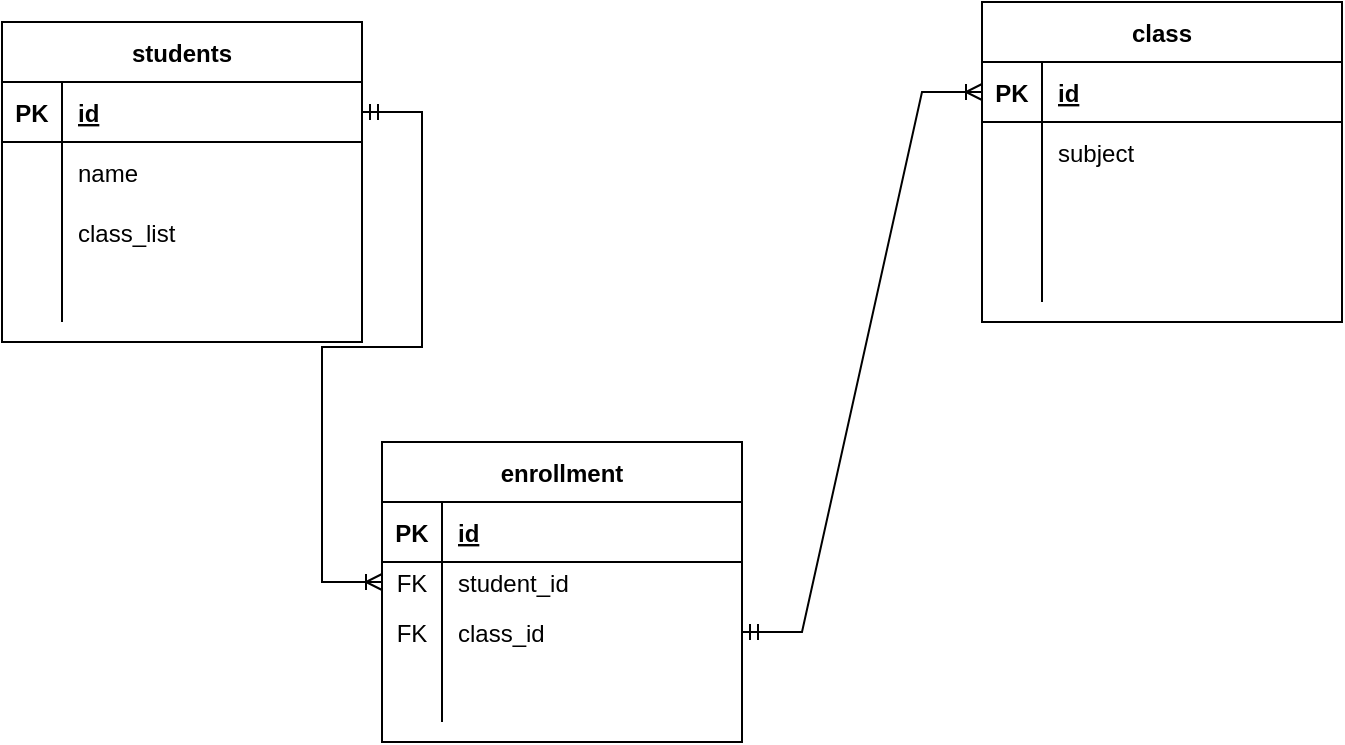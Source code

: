 <mxfile version="20.3.3" type="device"><diagram id="khD3px5t6wYq3h2vCUDW" name="Page-1"><mxGraphModel dx="766" dy="393" grid="1" gridSize="10" guides="1" tooltips="1" connect="1" arrows="1" fold="1" page="1" pageScale="1" pageWidth="850" pageHeight="1100" math="0" shadow="0"><root><mxCell id="0"/><mxCell id="1" parent="0"/><mxCell id="Hdf__NZ24TgTZLBrwV9h-1" value="students" style="shape=table;startSize=30;container=1;collapsible=1;childLayout=tableLayout;fixedRows=1;rowLines=0;fontStyle=1;align=center;resizeLast=1;" vertex="1" parent="1"><mxGeometry x="30" y="40" width="180" height="160" as="geometry"/></mxCell><mxCell id="Hdf__NZ24TgTZLBrwV9h-2" value="" style="shape=tableRow;horizontal=0;startSize=0;swimlaneHead=0;swimlaneBody=0;fillColor=none;collapsible=0;dropTarget=0;points=[[0,0.5],[1,0.5]];portConstraint=eastwest;top=0;left=0;right=0;bottom=1;" vertex="1" parent="Hdf__NZ24TgTZLBrwV9h-1"><mxGeometry y="30" width="180" height="30" as="geometry"/></mxCell><mxCell id="Hdf__NZ24TgTZLBrwV9h-3" value="PK" style="shape=partialRectangle;connectable=0;fillColor=none;top=0;left=0;bottom=0;right=0;fontStyle=1;overflow=hidden;" vertex="1" parent="Hdf__NZ24TgTZLBrwV9h-2"><mxGeometry width="30" height="30" as="geometry"><mxRectangle width="30" height="30" as="alternateBounds"/></mxGeometry></mxCell><mxCell id="Hdf__NZ24TgTZLBrwV9h-4" value="id" style="shape=partialRectangle;connectable=0;fillColor=none;top=0;left=0;bottom=0;right=0;align=left;spacingLeft=6;fontStyle=5;overflow=hidden;" vertex="1" parent="Hdf__NZ24TgTZLBrwV9h-2"><mxGeometry x="30" width="150" height="30" as="geometry"><mxRectangle width="150" height="30" as="alternateBounds"/></mxGeometry></mxCell><mxCell id="Hdf__NZ24TgTZLBrwV9h-5" value="" style="shape=tableRow;horizontal=0;startSize=0;swimlaneHead=0;swimlaneBody=0;fillColor=none;collapsible=0;dropTarget=0;points=[[0,0.5],[1,0.5]];portConstraint=eastwest;top=0;left=0;right=0;bottom=0;" vertex="1" parent="Hdf__NZ24TgTZLBrwV9h-1"><mxGeometry y="60" width="180" height="30" as="geometry"/></mxCell><mxCell id="Hdf__NZ24TgTZLBrwV9h-6" value="" style="shape=partialRectangle;connectable=0;fillColor=none;top=0;left=0;bottom=0;right=0;editable=1;overflow=hidden;" vertex="1" parent="Hdf__NZ24TgTZLBrwV9h-5"><mxGeometry width="30" height="30" as="geometry"><mxRectangle width="30" height="30" as="alternateBounds"/></mxGeometry></mxCell><mxCell id="Hdf__NZ24TgTZLBrwV9h-7" value="name" style="shape=partialRectangle;connectable=0;fillColor=none;top=0;left=0;bottom=0;right=0;align=left;spacingLeft=6;overflow=hidden;" vertex="1" parent="Hdf__NZ24TgTZLBrwV9h-5"><mxGeometry x="30" width="150" height="30" as="geometry"><mxRectangle width="150" height="30" as="alternateBounds"/></mxGeometry></mxCell><mxCell id="Hdf__NZ24TgTZLBrwV9h-8" value="" style="shape=tableRow;horizontal=0;startSize=0;swimlaneHead=0;swimlaneBody=0;fillColor=none;collapsible=0;dropTarget=0;points=[[0,0.5],[1,0.5]];portConstraint=eastwest;top=0;left=0;right=0;bottom=0;" vertex="1" parent="Hdf__NZ24TgTZLBrwV9h-1"><mxGeometry y="90" width="180" height="30" as="geometry"/></mxCell><mxCell id="Hdf__NZ24TgTZLBrwV9h-9" value="" style="shape=partialRectangle;connectable=0;fillColor=none;top=0;left=0;bottom=0;right=0;editable=1;overflow=hidden;" vertex="1" parent="Hdf__NZ24TgTZLBrwV9h-8"><mxGeometry width="30" height="30" as="geometry"><mxRectangle width="30" height="30" as="alternateBounds"/></mxGeometry></mxCell><mxCell id="Hdf__NZ24TgTZLBrwV9h-10" value="class_list" style="shape=partialRectangle;connectable=0;fillColor=none;top=0;left=0;bottom=0;right=0;align=left;spacingLeft=6;overflow=hidden;" vertex="1" parent="Hdf__NZ24TgTZLBrwV9h-8"><mxGeometry x="30" width="150" height="30" as="geometry"><mxRectangle width="150" height="30" as="alternateBounds"/></mxGeometry></mxCell><mxCell id="Hdf__NZ24TgTZLBrwV9h-11" value="" style="shape=tableRow;horizontal=0;startSize=0;swimlaneHead=0;swimlaneBody=0;fillColor=none;collapsible=0;dropTarget=0;points=[[0,0.5],[1,0.5]];portConstraint=eastwest;top=0;left=0;right=0;bottom=0;" vertex="1" parent="Hdf__NZ24TgTZLBrwV9h-1"><mxGeometry y="120" width="180" height="30" as="geometry"/></mxCell><mxCell id="Hdf__NZ24TgTZLBrwV9h-12" value="" style="shape=partialRectangle;connectable=0;fillColor=none;top=0;left=0;bottom=0;right=0;editable=1;overflow=hidden;" vertex="1" parent="Hdf__NZ24TgTZLBrwV9h-11"><mxGeometry width="30" height="30" as="geometry"><mxRectangle width="30" height="30" as="alternateBounds"/></mxGeometry></mxCell><mxCell id="Hdf__NZ24TgTZLBrwV9h-13" value="" style="shape=partialRectangle;connectable=0;fillColor=none;top=0;left=0;bottom=0;right=0;align=left;spacingLeft=6;overflow=hidden;" vertex="1" parent="Hdf__NZ24TgTZLBrwV9h-11"><mxGeometry x="30" width="150" height="30" as="geometry"><mxRectangle width="150" height="30" as="alternateBounds"/></mxGeometry></mxCell><mxCell id="Hdf__NZ24TgTZLBrwV9h-14" value="class" style="shape=table;startSize=30;container=1;collapsible=1;childLayout=tableLayout;fixedRows=1;rowLines=0;fontStyle=1;align=center;resizeLast=1;" vertex="1" parent="1"><mxGeometry x="520" y="30" width="180" height="160" as="geometry"/></mxCell><mxCell id="Hdf__NZ24TgTZLBrwV9h-15" value="" style="shape=tableRow;horizontal=0;startSize=0;swimlaneHead=0;swimlaneBody=0;fillColor=none;collapsible=0;dropTarget=0;points=[[0,0.5],[1,0.5]];portConstraint=eastwest;top=0;left=0;right=0;bottom=1;" vertex="1" parent="Hdf__NZ24TgTZLBrwV9h-14"><mxGeometry y="30" width="180" height="30" as="geometry"/></mxCell><mxCell id="Hdf__NZ24TgTZLBrwV9h-16" value="PK" style="shape=partialRectangle;connectable=0;fillColor=none;top=0;left=0;bottom=0;right=0;fontStyle=1;overflow=hidden;" vertex="1" parent="Hdf__NZ24TgTZLBrwV9h-15"><mxGeometry width="30" height="30" as="geometry"><mxRectangle width="30" height="30" as="alternateBounds"/></mxGeometry></mxCell><mxCell id="Hdf__NZ24TgTZLBrwV9h-17" value="id" style="shape=partialRectangle;connectable=0;fillColor=none;top=0;left=0;bottom=0;right=0;align=left;spacingLeft=6;fontStyle=5;overflow=hidden;" vertex="1" parent="Hdf__NZ24TgTZLBrwV9h-15"><mxGeometry x="30" width="150" height="30" as="geometry"><mxRectangle width="150" height="30" as="alternateBounds"/></mxGeometry></mxCell><mxCell id="Hdf__NZ24TgTZLBrwV9h-18" value="" style="shape=tableRow;horizontal=0;startSize=0;swimlaneHead=0;swimlaneBody=0;fillColor=none;collapsible=0;dropTarget=0;points=[[0,0.5],[1,0.5]];portConstraint=eastwest;top=0;left=0;right=0;bottom=0;" vertex="1" parent="Hdf__NZ24TgTZLBrwV9h-14"><mxGeometry y="60" width="180" height="30" as="geometry"/></mxCell><mxCell id="Hdf__NZ24TgTZLBrwV9h-19" value="" style="shape=partialRectangle;connectable=0;fillColor=none;top=0;left=0;bottom=0;right=0;editable=1;overflow=hidden;" vertex="1" parent="Hdf__NZ24TgTZLBrwV9h-18"><mxGeometry width="30" height="30" as="geometry"><mxRectangle width="30" height="30" as="alternateBounds"/></mxGeometry></mxCell><mxCell id="Hdf__NZ24TgTZLBrwV9h-20" value="subject" style="shape=partialRectangle;connectable=0;fillColor=none;top=0;left=0;bottom=0;right=0;align=left;spacingLeft=6;overflow=hidden;" vertex="1" parent="Hdf__NZ24TgTZLBrwV9h-18"><mxGeometry x="30" width="150" height="30" as="geometry"><mxRectangle width="150" height="30" as="alternateBounds"/></mxGeometry></mxCell><mxCell id="Hdf__NZ24TgTZLBrwV9h-21" value="" style="shape=tableRow;horizontal=0;startSize=0;swimlaneHead=0;swimlaneBody=0;fillColor=none;collapsible=0;dropTarget=0;points=[[0,0.5],[1,0.5]];portConstraint=eastwest;top=0;left=0;right=0;bottom=0;" vertex="1" parent="Hdf__NZ24TgTZLBrwV9h-14"><mxGeometry y="90" width="180" height="30" as="geometry"/></mxCell><mxCell id="Hdf__NZ24TgTZLBrwV9h-22" value="" style="shape=partialRectangle;connectable=0;fillColor=none;top=0;left=0;bottom=0;right=0;editable=1;overflow=hidden;" vertex="1" parent="Hdf__NZ24TgTZLBrwV9h-21"><mxGeometry width="30" height="30" as="geometry"><mxRectangle width="30" height="30" as="alternateBounds"/></mxGeometry></mxCell><mxCell id="Hdf__NZ24TgTZLBrwV9h-23" value="" style="shape=partialRectangle;connectable=0;fillColor=none;top=0;left=0;bottom=0;right=0;align=left;spacingLeft=6;overflow=hidden;" vertex="1" parent="Hdf__NZ24TgTZLBrwV9h-21"><mxGeometry x="30" width="150" height="30" as="geometry"><mxRectangle width="150" height="30" as="alternateBounds"/></mxGeometry></mxCell><mxCell id="Hdf__NZ24TgTZLBrwV9h-24" value="" style="shape=tableRow;horizontal=0;startSize=0;swimlaneHead=0;swimlaneBody=0;fillColor=none;collapsible=0;dropTarget=0;points=[[0,0.5],[1,0.5]];portConstraint=eastwest;top=0;left=0;right=0;bottom=0;" vertex="1" parent="Hdf__NZ24TgTZLBrwV9h-14"><mxGeometry y="120" width="180" height="30" as="geometry"/></mxCell><mxCell id="Hdf__NZ24TgTZLBrwV9h-25" value="" style="shape=partialRectangle;connectable=0;fillColor=none;top=0;left=0;bottom=0;right=0;editable=1;overflow=hidden;" vertex="1" parent="Hdf__NZ24TgTZLBrwV9h-24"><mxGeometry width="30" height="30" as="geometry"><mxRectangle width="30" height="30" as="alternateBounds"/></mxGeometry></mxCell><mxCell id="Hdf__NZ24TgTZLBrwV9h-26" value="" style="shape=partialRectangle;connectable=0;fillColor=none;top=0;left=0;bottom=0;right=0;align=left;spacingLeft=6;overflow=hidden;" vertex="1" parent="Hdf__NZ24TgTZLBrwV9h-24"><mxGeometry x="30" width="150" height="30" as="geometry"><mxRectangle width="150" height="30" as="alternateBounds"/></mxGeometry></mxCell><mxCell id="Hdf__NZ24TgTZLBrwV9h-28" value="enrollment" style="shape=table;startSize=30;container=1;collapsible=1;childLayout=tableLayout;fixedRows=1;rowLines=0;fontStyle=1;align=center;resizeLast=1;" vertex="1" parent="1"><mxGeometry x="220" y="250" width="180" height="150" as="geometry"/></mxCell><mxCell id="Hdf__NZ24TgTZLBrwV9h-29" value="" style="shape=tableRow;horizontal=0;startSize=0;swimlaneHead=0;swimlaneBody=0;fillColor=none;collapsible=0;dropTarget=0;points=[[0,0.5],[1,0.5]];portConstraint=eastwest;top=0;left=0;right=0;bottom=1;" vertex="1" parent="Hdf__NZ24TgTZLBrwV9h-28"><mxGeometry y="30" width="180" height="30" as="geometry"/></mxCell><mxCell id="Hdf__NZ24TgTZLBrwV9h-30" value="PK" style="shape=partialRectangle;connectable=0;fillColor=none;top=0;left=0;bottom=0;right=0;fontStyle=1;overflow=hidden;" vertex="1" parent="Hdf__NZ24TgTZLBrwV9h-29"><mxGeometry width="30" height="30" as="geometry"><mxRectangle width="30" height="30" as="alternateBounds"/></mxGeometry></mxCell><mxCell id="Hdf__NZ24TgTZLBrwV9h-31" value="id" style="shape=partialRectangle;connectable=0;fillColor=none;top=0;left=0;bottom=0;right=0;align=left;spacingLeft=6;fontStyle=5;overflow=hidden;" vertex="1" parent="Hdf__NZ24TgTZLBrwV9h-29"><mxGeometry x="30" width="150" height="30" as="geometry"><mxRectangle width="150" height="30" as="alternateBounds"/></mxGeometry></mxCell><mxCell id="Hdf__NZ24TgTZLBrwV9h-32" value="" style="shape=tableRow;horizontal=0;startSize=0;swimlaneHead=0;swimlaneBody=0;fillColor=none;collapsible=0;dropTarget=0;points=[[0,0.5],[1,0.5]];portConstraint=eastwest;top=0;left=0;right=0;bottom=0;" vertex="1" parent="Hdf__NZ24TgTZLBrwV9h-28"><mxGeometry y="60" width="180" height="20" as="geometry"/></mxCell><mxCell id="Hdf__NZ24TgTZLBrwV9h-33" value="FK" style="shape=partialRectangle;connectable=0;fillColor=none;top=0;left=0;bottom=0;right=0;editable=1;overflow=hidden;" vertex="1" parent="Hdf__NZ24TgTZLBrwV9h-32"><mxGeometry width="30" height="20" as="geometry"><mxRectangle width="30" height="20" as="alternateBounds"/></mxGeometry></mxCell><mxCell id="Hdf__NZ24TgTZLBrwV9h-34" value="student_id" style="shape=partialRectangle;connectable=0;fillColor=none;top=0;left=0;bottom=0;right=0;align=left;spacingLeft=6;overflow=hidden;" vertex="1" parent="Hdf__NZ24TgTZLBrwV9h-32"><mxGeometry x="30" width="150" height="20" as="geometry"><mxRectangle width="150" height="20" as="alternateBounds"/></mxGeometry></mxCell><mxCell id="Hdf__NZ24TgTZLBrwV9h-35" value="" style="shape=tableRow;horizontal=0;startSize=0;swimlaneHead=0;swimlaneBody=0;fillColor=none;collapsible=0;dropTarget=0;points=[[0,0.5],[1,0.5]];portConstraint=eastwest;top=0;left=0;right=0;bottom=0;" vertex="1" parent="Hdf__NZ24TgTZLBrwV9h-28"><mxGeometry y="80" width="180" height="30" as="geometry"/></mxCell><mxCell id="Hdf__NZ24TgTZLBrwV9h-36" value="FK" style="shape=partialRectangle;connectable=0;fillColor=none;top=0;left=0;bottom=0;right=0;editable=1;overflow=hidden;" vertex="1" parent="Hdf__NZ24TgTZLBrwV9h-35"><mxGeometry width="30" height="30" as="geometry"><mxRectangle width="30" height="30" as="alternateBounds"/></mxGeometry></mxCell><mxCell id="Hdf__NZ24TgTZLBrwV9h-37" value="class_id" style="shape=partialRectangle;connectable=0;fillColor=none;top=0;left=0;bottom=0;right=0;align=left;spacingLeft=6;overflow=hidden;" vertex="1" parent="Hdf__NZ24TgTZLBrwV9h-35"><mxGeometry x="30" width="150" height="30" as="geometry"><mxRectangle width="150" height="30" as="alternateBounds"/></mxGeometry></mxCell><mxCell id="Hdf__NZ24TgTZLBrwV9h-38" value="" style="shape=tableRow;horizontal=0;startSize=0;swimlaneHead=0;swimlaneBody=0;fillColor=none;collapsible=0;dropTarget=0;points=[[0,0.5],[1,0.5]];portConstraint=eastwest;top=0;left=0;right=0;bottom=0;" vertex="1" parent="Hdf__NZ24TgTZLBrwV9h-28"><mxGeometry y="110" width="180" height="30" as="geometry"/></mxCell><mxCell id="Hdf__NZ24TgTZLBrwV9h-39" value="" style="shape=partialRectangle;connectable=0;fillColor=none;top=0;left=0;bottom=0;right=0;editable=1;overflow=hidden;" vertex="1" parent="Hdf__NZ24TgTZLBrwV9h-38"><mxGeometry width="30" height="30" as="geometry"><mxRectangle width="30" height="30" as="alternateBounds"/></mxGeometry></mxCell><mxCell id="Hdf__NZ24TgTZLBrwV9h-40" value="" style="shape=partialRectangle;connectable=0;fillColor=none;top=0;left=0;bottom=0;right=0;align=left;spacingLeft=6;overflow=hidden;" vertex="1" parent="Hdf__NZ24TgTZLBrwV9h-38"><mxGeometry x="30" width="150" height="30" as="geometry"><mxRectangle width="150" height="30" as="alternateBounds"/></mxGeometry></mxCell><mxCell id="Hdf__NZ24TgTZLBrwV9h-43" value="" style="edgeStyle=entityRelationEdgeStyle;fontSize=12;html=1;endArrow=ERoneToMany;startArrow=ERmandOne;rounded=0;" edge="1" parent="1" source="Hdf__NZ24TgTZLBrwV9h-2" target="Hdf__NZ24TgTZLBrwV9h-32"><mxGeometry width="100" height="100" relative="1" as="geometry"><mxPoint x="340" y="260" as="sourcePoint"/><mxPoint x="440" y="160" as="targetPoint"/></mxGeometry></mxCell><mxCell id="Hdf__NZ24TgTZLBrwV9h-44" value="" style="edgeStyle=entityRelationEdgeStyle;fontSize=12;html=1;endArrow=ERoneToMany;startArrow=ERmandOne;rounded=0;entryX=0;entryY=0.5;entryDx=0;entryDy=0;exitX=1;exitY=0.5;exitDx=0;exitDy=0;" edge="1" parent="1" source="Hdf__NZ24TgTZLBrwV9h-35" target="Hdf__NZ24TgTZLBrwV9h-15"><mxGeometry width="100" height="100" relative="1" as="geometry"><mxPoint x="455" y="290" as="sourcePoint"/><mxPoint x="395" y="140" as="targetPoint"/></mxGeometry></mxCell></root></mxGraphModel></diagram></mxfile>